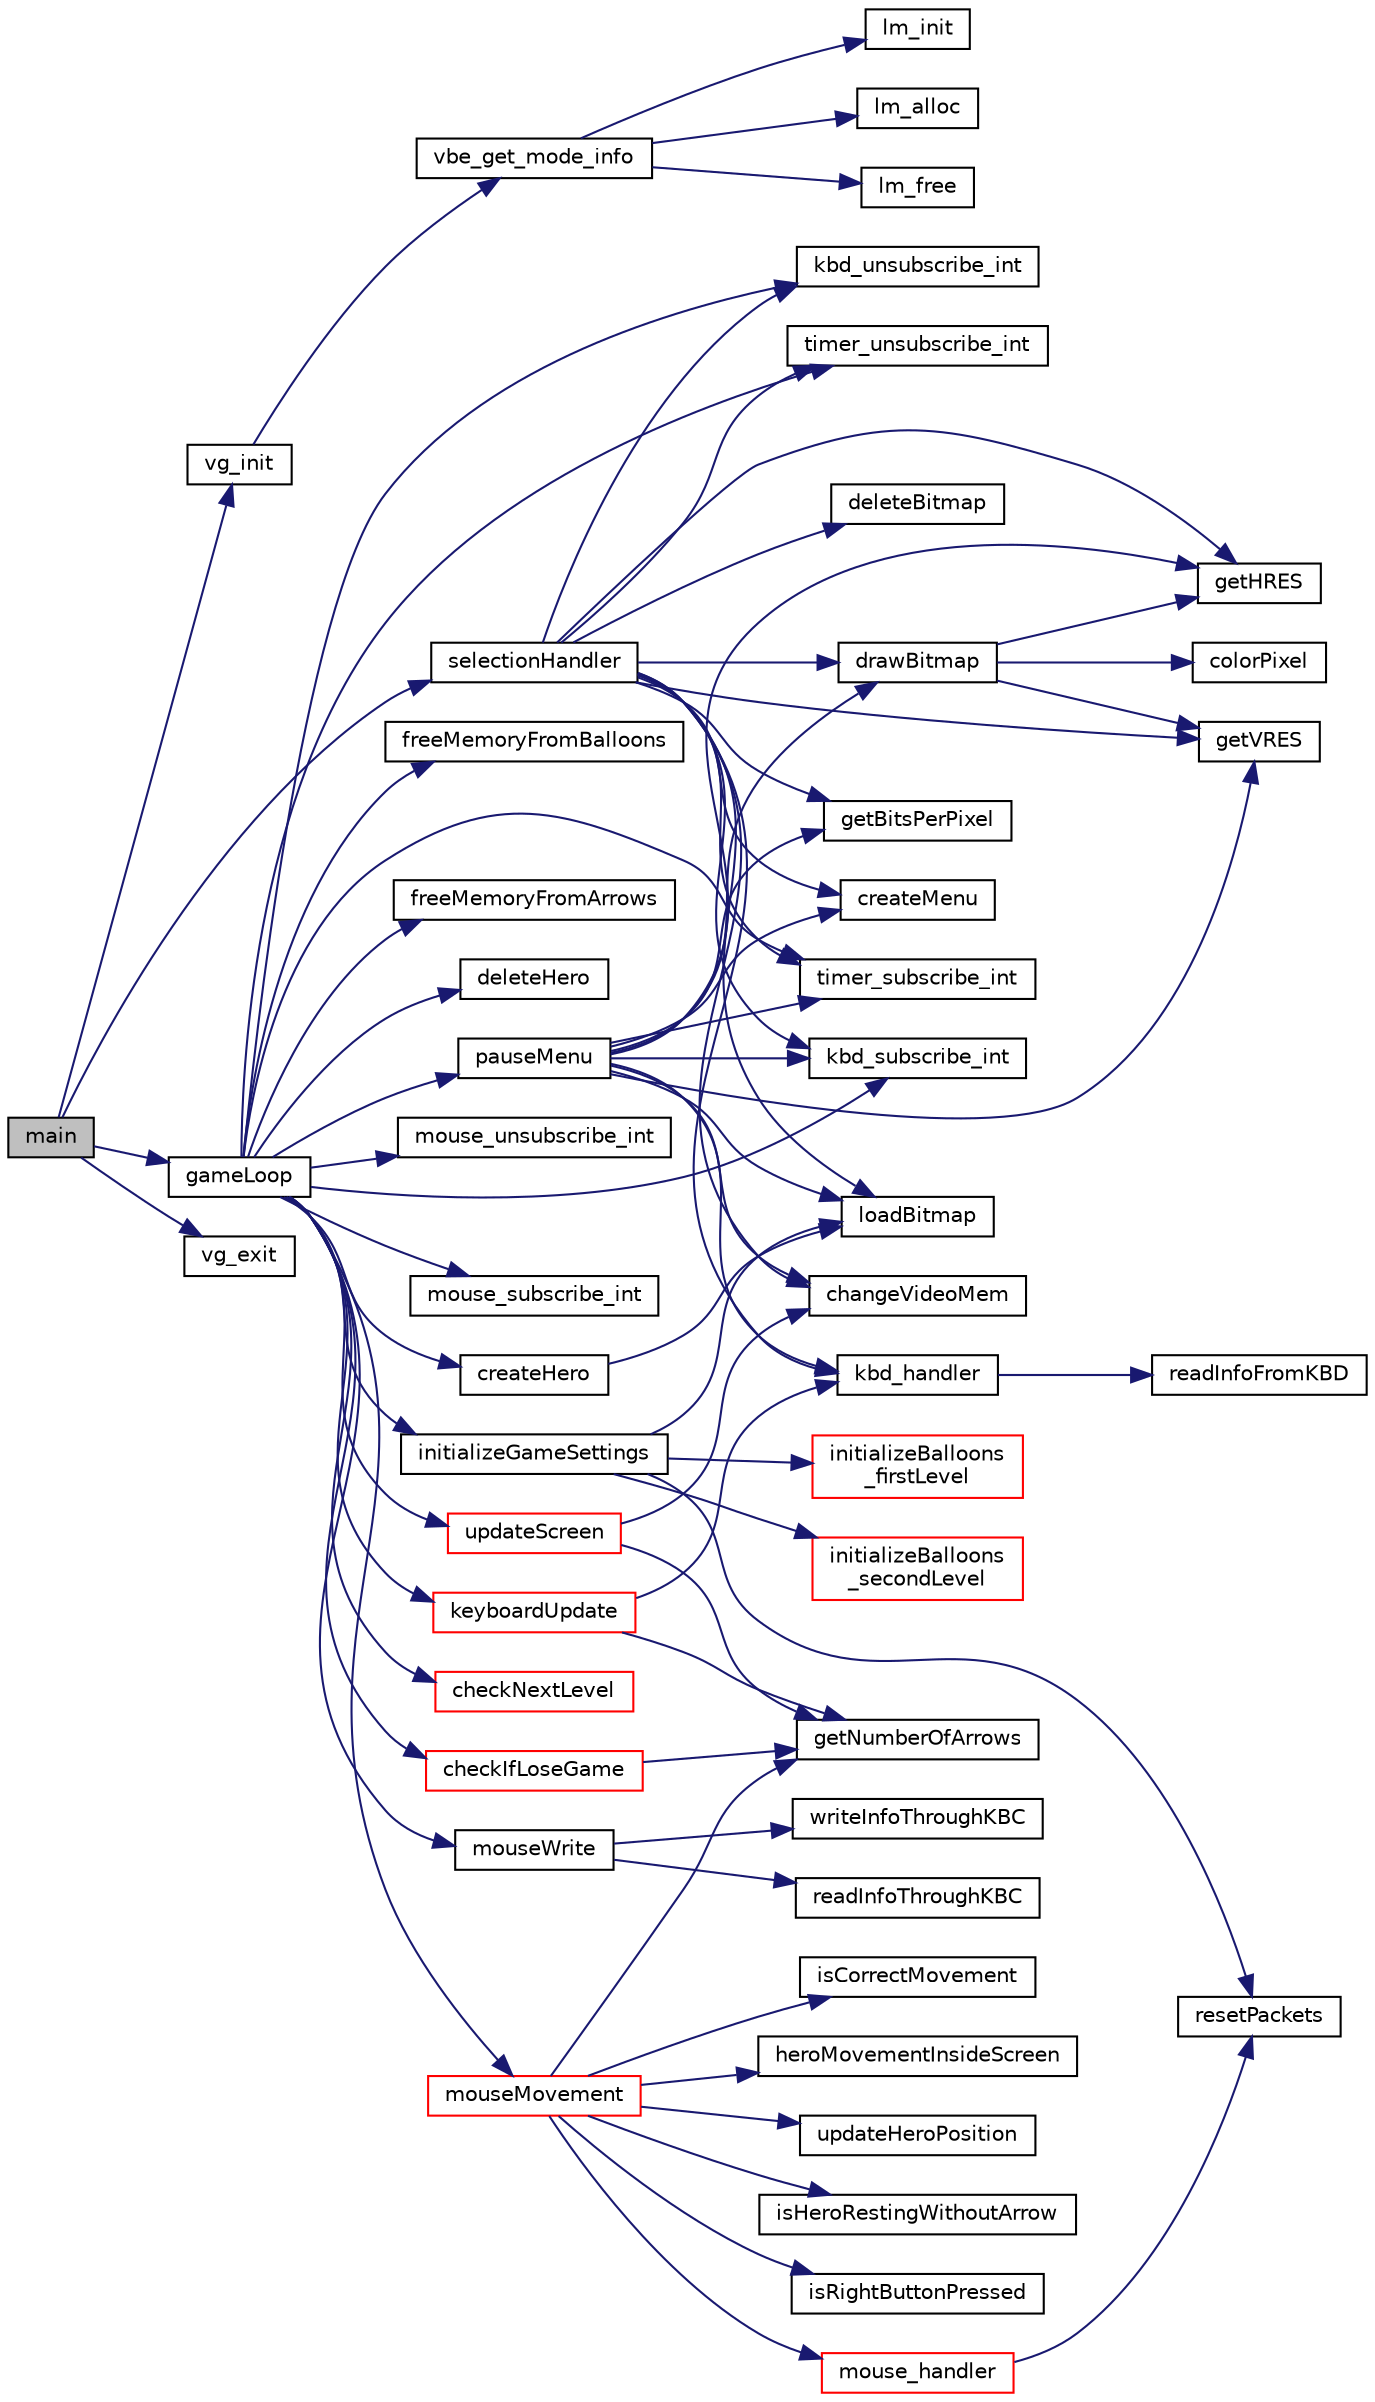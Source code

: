 digraph "main"
{
  edge [fontname="Helvetica",fontsize="10",labelfontname="Helvetica",labelfontsize="10"];
  node [fontname="Helvetica",fontsize="10",shape=record];
  rankdir="LR";
  Node0 [label="main",height=0.2,width=0.4,color="black", fillcolor="grey75", style="filled", fontcolor="black"];
  Node0 -> Node1 [color="midnightblue",fontsize="10",style="solid",fontname="Helvetica"];
  Node1 [label="vg_init",height=0.2,width=0.4,color="black", fillcolor="white", style="filled",URL="$group__video__gr.html#gacef21667c79365d57a084bed994c2189",tooltip="Initializes the video module in graphics mode. "];
  Node1 -> Node2 [color="midnightblue",fontsize="10",style="solid",fontname="Helvetica"];
  Node2 [label="vbe_get_mode_info",height=0.2,width=0.4,color="black", fillcolor="white", style="filled",URL="$vbe_8c.html#a4ef3234e41f2050bc094a22049b69e45",tooltip="Returns information on the input VBE mode, including screen dimensions, color depth and VRAM physical..."];
  Node2 -> Node3 [color="midnightblue",fontsize="10",style="solid",fontname="Helvetica"];
  Node3 [label="lm_init",height=0.2,width=0.4,color="black", fillcolor="white", style="filled",URL="$group__lmlib.html#ga00a9c17c01e794a6bfc80fc5c6ab1ed1",tooltip="Initializes the low memory area, the region up to the 1 MByte physical address, by mapping it on the ..."];
  Node2 -> Node4 [color="midnightblue",fontsize="10",style="solid",fontname="Helvetica"];
  Node4 [label="lm_alloc",height=0.2,width=0.4,color="black", fillcolor="white", style="filled",URL="$group__lmlib.html#gae45d971ce2ffcf4dc2677eba033a92cd",tooltip="Allocates a memory block in low memory area with the specified size. "];
  Node2 -> Node5 [color="midnightblue",fontsize="10",style="solid",fontname="Helvetica"];
  Node5 [label="lm_free",height=0.2,width=0.4,color="black", fillcolor="white", style="filled",URL="$group__lmlib.html#ga73e89d9c297b7390021fb545513579c6",tooltip="Frees a memory block in the low memory area, previously allocated using lm_alloc() ..."];
  Node0 -> Node6 [color="midnightblue",fontsize="10",style="solid",fontname="Helvetica"];
  Node6 [label="selectionHandler",height=0.2,width=0.4,color="black", fillcolor="white", style="filled",URL="$group___menu.html#ga2c4c4891001199cf42c066c2b2eab521",tooltip="Handles the main menu options. "];
  Node6 -> Node7 [color="midnightblue",fontsize="10",style="solid",fontname="Helvetica"];
  Node7 [label="createMenu",height=0.2,width=0.4,color="black", fillcolor="white", style="filled",URL="$group___menu.html#gaf67011264889c61fb7fa3d6527f223f2",tooltip="Creates a new instance of Menu, allocating memory for it. "];
  Node6 -> Node8 [color="midnightblue",fontsize="10",style="solid",fontname="Helvetica"];
  Node8 [label="loadBitmap",height=0.2,width=0.4,color="black", fillcolor="white", style="filled",URL="$group___bitmap.html#ga3506880ffd407c36eb8aaddd2c1606d2",tooltip="Loads a bmp image. "];
  Node6 -> Node9 [color="midnightblue",fontsize="10",style="solid",fontname="Helvetica"];
  Node9 [label="timer_subscribe_int",height=0.2,width=0.4,color="black", fillcolor="white", style="filled",URL="$group__timer.html#ga4c5d9f47323eda494cfd826f6d62eec9",tooltip="Subscribes and enables Timer 0 interrupts. "];
  Node6 -> Node10 [color="midnightblue",fontsize="10",style="solid",fontname="Helvetica"];
  Node10 [label="kbd_subscribe_int",height=0.2,width=0.4,color="black", fillcolor="white", style="filled",URL="$group__kbd.html#ga77e2ed8f53e0fae3f4005fa26c6d2692",tooltip="Subscribes interruptions of keyboard. "];
  Node6 -> Node11 [color="midnightblue",fontsize="10",style="solid",fontname="Helvetica"];
  Node11 [label="getHRES",height=0.2,width=0.4,color="black", fillcolor="white", style="filled",URL="$group__video__gr.html#ga62a06f3a0dc2bfe74941b60f3f0e4294"];
  Node6 -> Node12 [color="midnightblue",fontsize="10",style="solid",fontname="Helvetica"];
  Node12 [label="getVRES",height=0.2,width=0.4,color="black", fillcolor="white", style="filled",URL="$group__video__gr.html#ga200a747d2cbe6ff688b650fa5972dcec"];
  Node6 -> Node13 [color="midnightblue",fontsize="10",style="solid",fontname="Helvetica"];
  Node13 [label="getBitsPerPixel",height=0.2,width=0.4,color="black", fillcolor="white", style="filled",URL="$group__video__gr.html#ga5c30cdd3eab0edd2734ab3871f7000c7"];
  Node6 -> Node14 [color="midnightblue",fontsize="10",style="solid",fontname="Helvetica"];
  Node14 [label="drawBitmap",height=0.2,width=0.4,color="black", fillcolor="white", style="filled",URL="$video__gr_8c.html#a6652acd82369d03df807a689437efc1b"];
  Node14 -> Node11 [color="midnightblue",fontsize="10",style="solid",fontname="Helvetica"];
  Node14 -> Node12 [color="midnightblue",fontsize="10",style="solid",fontname="Helvetica"];
  Node14 -> Node15 [color="midnightblue",fontsize="10",style="solid",fontname="Helvetica"];
  Node15 [label="colorPixel",height=0.2,width=0.4,color="black", fillcolor="white", style="filled",URL="$group__video__gr.html#ga14840e6cba314a5c6122c1ddde7261f2"];
  Node6 -> Node16 [color="midnightblue",fontsize="10",style="solid",fontname="Helvetica"];
  Node16 [label="changeVideoMem",height=0.2,width=0.4,color="black", fillcolor="white", style="filled",URL="$group__video__gr.html#ga28a4be6d6081070b52fcb7fd689ec6f6"];
  Node6 -> Node17 [color="midnightblue",fontsize="10",style="solid",fontname="Helvetica"];
  Node17 [label="kbd_handler",height=0.2,width=0.4,color="black", fillcolor="white", style="filled",URL="$group__kbd.html#ga3c70a049a956e2b3289ae75492aef574",tooltip="Reads information from keyboard controller. "];
  Node17 -> Node18 [color="midnightblue",fontsize="10",style="solid",fontname="Helvetica"];
  Node18 [label="readInfoFromKBD",height=0.2,width=0.4,color="black", fillcolor="white", style="filled",URL="$group__kbd.html#ga2b63f692e25bd6dd08f7b3d0db346923",tooltip="Reads information from keyboard controller. "];
  Node6 -> Node19 [color="midnightblue",fontsize="10",style="solid",fontname="Helvetica"];
  Node19 [label="kbd_unsubscribe_int",height=0.2,width=0.4,color="black", fillcolor="white", style="filled",URL="$group__kbd.html#ga5bdf6cfb570c375192b0d87913b65c57",tooltip="Unsubscribes interruptions of keyboard. "];
  Node6 -> Node20 [color="midnightblue",fontsize="10",style="solid",fontname="Helvetica"];
  Node20 [label="timer_unsubscribe_int",height=0.2,width=0.4,color="black", fillcolor="white", style="filled",URL="$group__timer.html#gab9eea51549744bca5c5c923b388bb4ee",tooltip="Unsubscribes Timer 0 interrupts. "];
  Node6 -> Node21 [color="midnightblue",fontsize="10",style="solid",fontname="Helvetica"];
  Node21 [label="deleteBitmap",height=0.2,width=0.4,color="black", fillcolor="white", style="filled",URL="$group___bitmap.html#ga08c1d4f4fff81df260d979ea8fc1aa61",tooltip="Draws an unscaled, unrotated bitmap at the given position. "];
  Node0 -> Node22 [color="midnightblue",fontsize="10",style="solid",fontname="Helvetica"];
  Node22 [label="gameLoop",height=0.2,width=0.4,color="black", fillcolor="white", style="filled",URL="$group___bow.html#gae3fcb6ab83836a82d8ab58a853667cba",tooltip="Main function for the game. Controls all interrupts of the peripherals and calls auxiliary functions..."];
  Node22 -> Node23 [color="midnightblue",fontsize="10",style="solid",fontname="Helvetica"];
  Node23 [label="initializeGameSettings",height=0.2,width=0.4,color="black", fillcolor="white", style="filled",URL="$group___bow.html#ga62cb105a101f564c894496e3018b30d8",tooltip="Resets all global variables and prepares values for the game. "];
  Node23 -> Node24 [color="midnightblue",fontsize="10",style="solid",fontname="Helvetica"];
  Node24 [label="initializeBalloons\l_firstLevel",height=0.2,width=0.4,color="red", fillcolor="white", style="filled",URL="$group___bow.html#gabd5149059733f19435f3bea07fbc2bd0",tooltip="Allocates memory and create balloons for the first stage of the game. "];
  Node23 -> Node26 [color="midnightblue",fontsize="10",style="solid",fontname="Helvetica"];
  Node26 [label="initializeBalloons\l_secondLevel",height=0.2,width=0.4,color="red", fillcolor="white", style="filled",URL="$group___bow.html#gae755cd5f70698bb9bc7491d407004748",tooltip="Allocates memory and create balloons for the second stage of the game. "];
  Node23 -> Node27 [color="midnightblue",fontsize="10",style="solid",fontname="Helvetica"];
  Node27 [label="resetPackets",height=0.2,width=0.4,color="black", fillcolor="white", style="filled",URL="$group___mouse.html#ga118d7812788fa2e952c48f01fe8d2064",tooltip="Resets values from the packets. "];
  Node23 -> Node8 [color="midnightblue",fontsize="10",style="solid",fontname="Helvetica"];
  Node22 -> Node28 [color="midnightblue",fontsize="10",style="solid",fontname="Helvetica"];
  Node28 [label="mouse_subscribe_int",height=0.2,width=0.4,color="black", fillcolor="white", style="filled",URL="$group___mouse.html#ga99506573209b197b84ee22a228b89fbd",tooltip="Subscribes the mouse interruptions. "];
  Node22 -> Node29 [color="midnightblue",fontsize="10",style="solid",fontname="Helvetica"];
  Node29 [label="mouseWrite",height=0.2,width=0.4,color="black", fillcolor="white", style="filled",URL="$group___mouse.html#gaddb7a6aa8f231733f91396ef30f5c22d",tooltip="Mix of writes and reads through keybaord controller. "];
  Node29 -> Node30 [color="midnightblue",fontsize="10",style="solid",fontname="Helvetica"];
  Node30 [label="writeInfoThroughKBC",height=0.2,width=0.4,color="black", fillcolor="white", style="filled",URL="$group___mouse.html#ga019d406d1b24dc1f76743a0a9797a0e0",tooltip="Writes information through keyboard controller. "];
  Node29 -> Node31 [color="midnightblue",fontsize="10",style="solid",fontname="Helvetica"];
  Node31 [label="readInfoThroughKBC",height=0.2,width=0.4,color="black", fillcolor="white", style="filled",URL="$group___mouse.html#ga0f1709fc828e91e7defe1bbf2ae99bea",tooltip="Reads information through keyboard controller. "];
  Node22 -> Node9 [color="midnightblue",fontsize="10",style="solid",fontname="Helvetica"];
  Node22 -> Node10 [color="midnightblue",fontsize="10",style="solid",fontname="Helvetica"];
  Node22 -> Node32 [color="midnightblue",fontsize="10",style="solid",fontname="Helvetica"];
  Node32 [label="createHero",height=0.2,width=0.4,color="black", fillcolor="white", style="filled",URL="$group___hero.html#gad925d3c7457fa14426e79e24efe51233",tooltip="Create a new &#39;instance&#39; of hero, allocating needed memory. "];
  Node32 -> Node8 [color="midnightblue",fontsize="10",style="solid",fontname="Helvetica"];
  Node22 -> Node33 [color="midnightblue",fontsize="10",style="solid",fontname="Helvetica"];
  Node33 [label="mouseMovement",height=0.2,width=0.4,color="red", fillcolor="white", style="filled",URL="$group___bow.html#ga72a1656ba8461fbee3a1b3a23d49bd19",tooltip="Handles all events related to mouse movement. "];
  Node33 -> Node34 [color="midnightblue",fontsize="10",style="solid",fontname="Helvetica"];
  Node34 [label="mouse_handler",height=0.2,width=0.4,color="red", fillcolor="white", style="filled",URL="$group___mouse.html#ga1d865d087780c7f07862aa420ca32182",tooltip="Reads packets from keyboard controller. "];
  Node34 -> Node27 [color="midnightblue",fontsize="10",style="solid",fontname="Helvetica"];
  Node33 -> Node36 [color="midnightblue",fontsize="10",style="solid",fontname="Helvetica"];
  Node36 [label="isCorrectMovement",height=0.2,width=0.4,color="black", fillcolor="white", style="filled",URL="$group___mouse.html#gafea888e95c8b8e337be93f59364d6018",tooltip="Checks if the movement of the mouse is overflowed or signed. "];
  Node33 -> Node37 [color="midnightblue",fontsize="10",style="solid",fontname="Helvetica"];
  Node37 [label="heroMovementInsideScreen",height=0.2,width=0.4,color="black", fillcolor="white", style="filled",URL="$group___hero.html#ga5e6a11f92e202c20c64dbe507eefcec4",tooltip="Checks if hero movement is possible (inside the screen) "];
  Node33 -> Node38 [color="midnightblue",fontsize="10",style="solid",fontname="Helvetica"];
  Node38 [label="updateHeroPosition",height=0.2,width=0.4,color="black", fillcolor="white", style="filled",URL="$group___hero.html#gac4a1b1e313a925aba51f80636e799063",tooltip="Updates the hero position according to the mouse movemtn. "];
  Node33 -> Node39 [color="midnightblue",fontsize="10",style="solid",fontname="Helvetica"];
  Node39 [label="isHeroRestingWithoutArrow",height=0.2,width=0.4,color="black", fillcolor="white", style="filled",URL="$group___hero.html#gac899cedc673b6bb42cdf457c948f61b6",tooltip="Checks if hero is resting without arrow. "];
  Node33 -> Node40 [color="midnightblue",fontsize="10",style="solid",fontname="Helvetica"];
  Node40 [label="isRightButtonPressed",height=0.2,width=0.4,color="black", fillcolor="white", style="filled",URL="$group___mouse.html#ga94880851c6cbd83d7b77dafade71c8d7",tooltip="Checks if the mouse right button is pressed. "];
  Node33 -> Node41 [color="midnightblue",fontsize="10",style="solid",fontname="Helvetica"];
  Node41 [label="getNumberOfArrows",height=0.2,width=0.4,color="black", fillcolor="white", style="filled",URL="$group___hero.html#ga6d2126f76d2c6928d02780536989093e",tooltip="Gets the current number of arrows of the hero. "];
  Node22 -> Node44 [color="midnightblue",fontsize="10",style="solid",fontname="Helvetica"];
  Node44 [label="updateScreen",height=0.2,width=0.4,color="red", fillcolor="white", style="filled",URL="$group___bow.html#ga53417cd25bc8832760fcaf2964eae773",tooltip="Handles all events related to updating screen every interruption of the timer. "];
  Node44 -> Node41 [color="midnightblue",fontsize="10",style="solid",fontname="Helvetica"];
  Node44 -> Node16 [color="midnightblue",fontsize="10",style="solid",fontname="Helvetica"];
  Node22 -> Node80 [color="midnightblue",fontsize="10",style="solid",fontname="Helvetica"];
  Node80 [label="checkNextLevel",height=0.2,width=0.4,color="red", fillcolor="white", style="filled",URL="$group___bow.html#ga51597e091650d38820295eea61c5405d",tooltip="Checks if we need to change to second stage of the game. "];
  Node22 -> Node84 [color="midnightblue",fontsize="10",style="solid",fontname="Helvetica"];
  Node84 [label="checkIfLoseGame",height=0.2,width=0.4,color="red", fillcolor="white", style="filled",URL="$group___bow.html#gae1478322c95e50e2bef35997cc5617d5",tooltip="Checks if the game is lost. "];
  Node84 -> Node41 [color="midnightblue",fontsize="10",style="solid",fontname="Helvetica"];
  Node22 -> Node90 [color="midnightblue",fontsize="10",style="solid",fontname="Helvetica"];
  Node90 [label="keyboardUpdate",height=0.2,width=0.4,color="red", fillcolor="white", style="filled",URL="$group___bow.html#gaa13cebcbe2531a9d4449bca30396dc85",tooltip="Handles all events related to keyboard inputs. "];
  Node90 -> Node17 [color="midnightblue",fontsize="10",style="solid",fontname="Helvetica"];
  Node90 -> Node41 [color="midnightblue",fontsize="10",style="solid",fontname="Helvetica"];
  Node22 -> Node103 [color="midnightblue",fontsize="10",style="solid",fontname="Helvetica"];
  Node103 [label="pauseMenu",height=0.2,width=0.4,color="black", fillcolor="white", style="filled",URL="$group___menu.html#ga6256ad5a883392425d4ffbb78f5cb369",tooltip="Handles the pause menu options. "];
  Node103 -> Node7 [color="midnightblue",fontsize="10",style="solid",fontname="Helvetica"];
  Node103 -> Node8 [color="midnightblue",fontsize="10",style="solid",fontname="Helvetica"];
  Node103 -> Node9 [color="midnightblue",fontsize="10",style="solid",fontname="Helvetica"];
  Node103 -> Node10 [color="midnightblue",fontsize="10",style="solid",fontname="Helvetica"];
  Node103 -> Node11 [color="midnightblue",fontsize="10",style="solid",fontname="Helvetica"];
  Node103 -> Node12 [color="midnightblue",fontsize="10",style="solid",fontname="Helvetica"];
  Node103 -> Node13 [color="midnightblue",fontsize="10",style="solid",fontname="Helvetica"];
  Node103 -> Node14 [color="midnightblue",fontsize="10",style="solid",fontname="Helvetica"];
  Node103 -> Node16 [color="midnightblue",fontsize="10",style="solid",fontname="Helvetica"];
  Node103 -> Node17 [color="midnightblue",fontsize="10",style="solid",fontname="Helvetica"];
  Node22 -> Node104 [color="midnightblue",fontsize="10",style="solid",fontname="Helvetica"];
  Node104 [label="freeMemoryFromBalloons",height=0.2,width=0.4,color="black", fillcolor="white", style="filled",URL="$group___bow.html#ga0b536374cf2d6532a013c286fc82e25b",tooltip="Frees the memory from all balloons. "];
  Node22 -> Node105 [color="midnightblue",fontsize="10",style="solid",fontname="Helvetica"];
  Node105 [label="freeMemoryFromArrows",height=0.2,width=0.4,color="black", fillcolor="white", style="filled",URL="$group___bow.html#gae54546437e067800e8101b03dcc6d22d",tooltip="Frees the memory from all arrows. "];
  Node22 -> Node19 [color="midnightblue",fontsize="10",style="solid",fontname="Helvetica"];
  Node22 -> Node20 [color="midnightblue",fontsize="10",style="solid",fontname="Helvetica"];
  Node22 -> Node106 [color="midnightblue",fontsize="10",style="solid",fontname="Helvetica"];
  Node106 [label="deleteHero",height=0.2,width=0.4,color="black", fillcolor="white", style="filled",URL="$group___hero.html#ga3ee13172b65f1efa55d4dffb3e4c7ead",tooltip="Frees the allocated memory for an hero structure. "];
  Node22 -> Node107 [color="midnightblue",fontsize="10",style="solid",fontname="Helvetica"];
  Node107 [label="mouse_unsubscribe_int",height=0.2,width=0.4,color="black", fillcolor="white", style="filled",URL="$group___mouse.html#ga685ad2706aca36d9869a30a19b9f446a",tooltip="Unsubscribes the mouse interruptions. "];
  Node0 -> Node108 [color="midnightblue",fontsize="10",style="solid",fontname="Helvetica"];
  Node108 [label="vg_exit",height=0.2,width=0.4,color="black", fillcolor="white", style="filled",URL="$group__video__gr.html#ga42f593e6656f1a978315aff02b1bcebf",tooltip="Returns to default Minix 3 text mode (0x03: 25 x 80, 16 colors) "];
}

